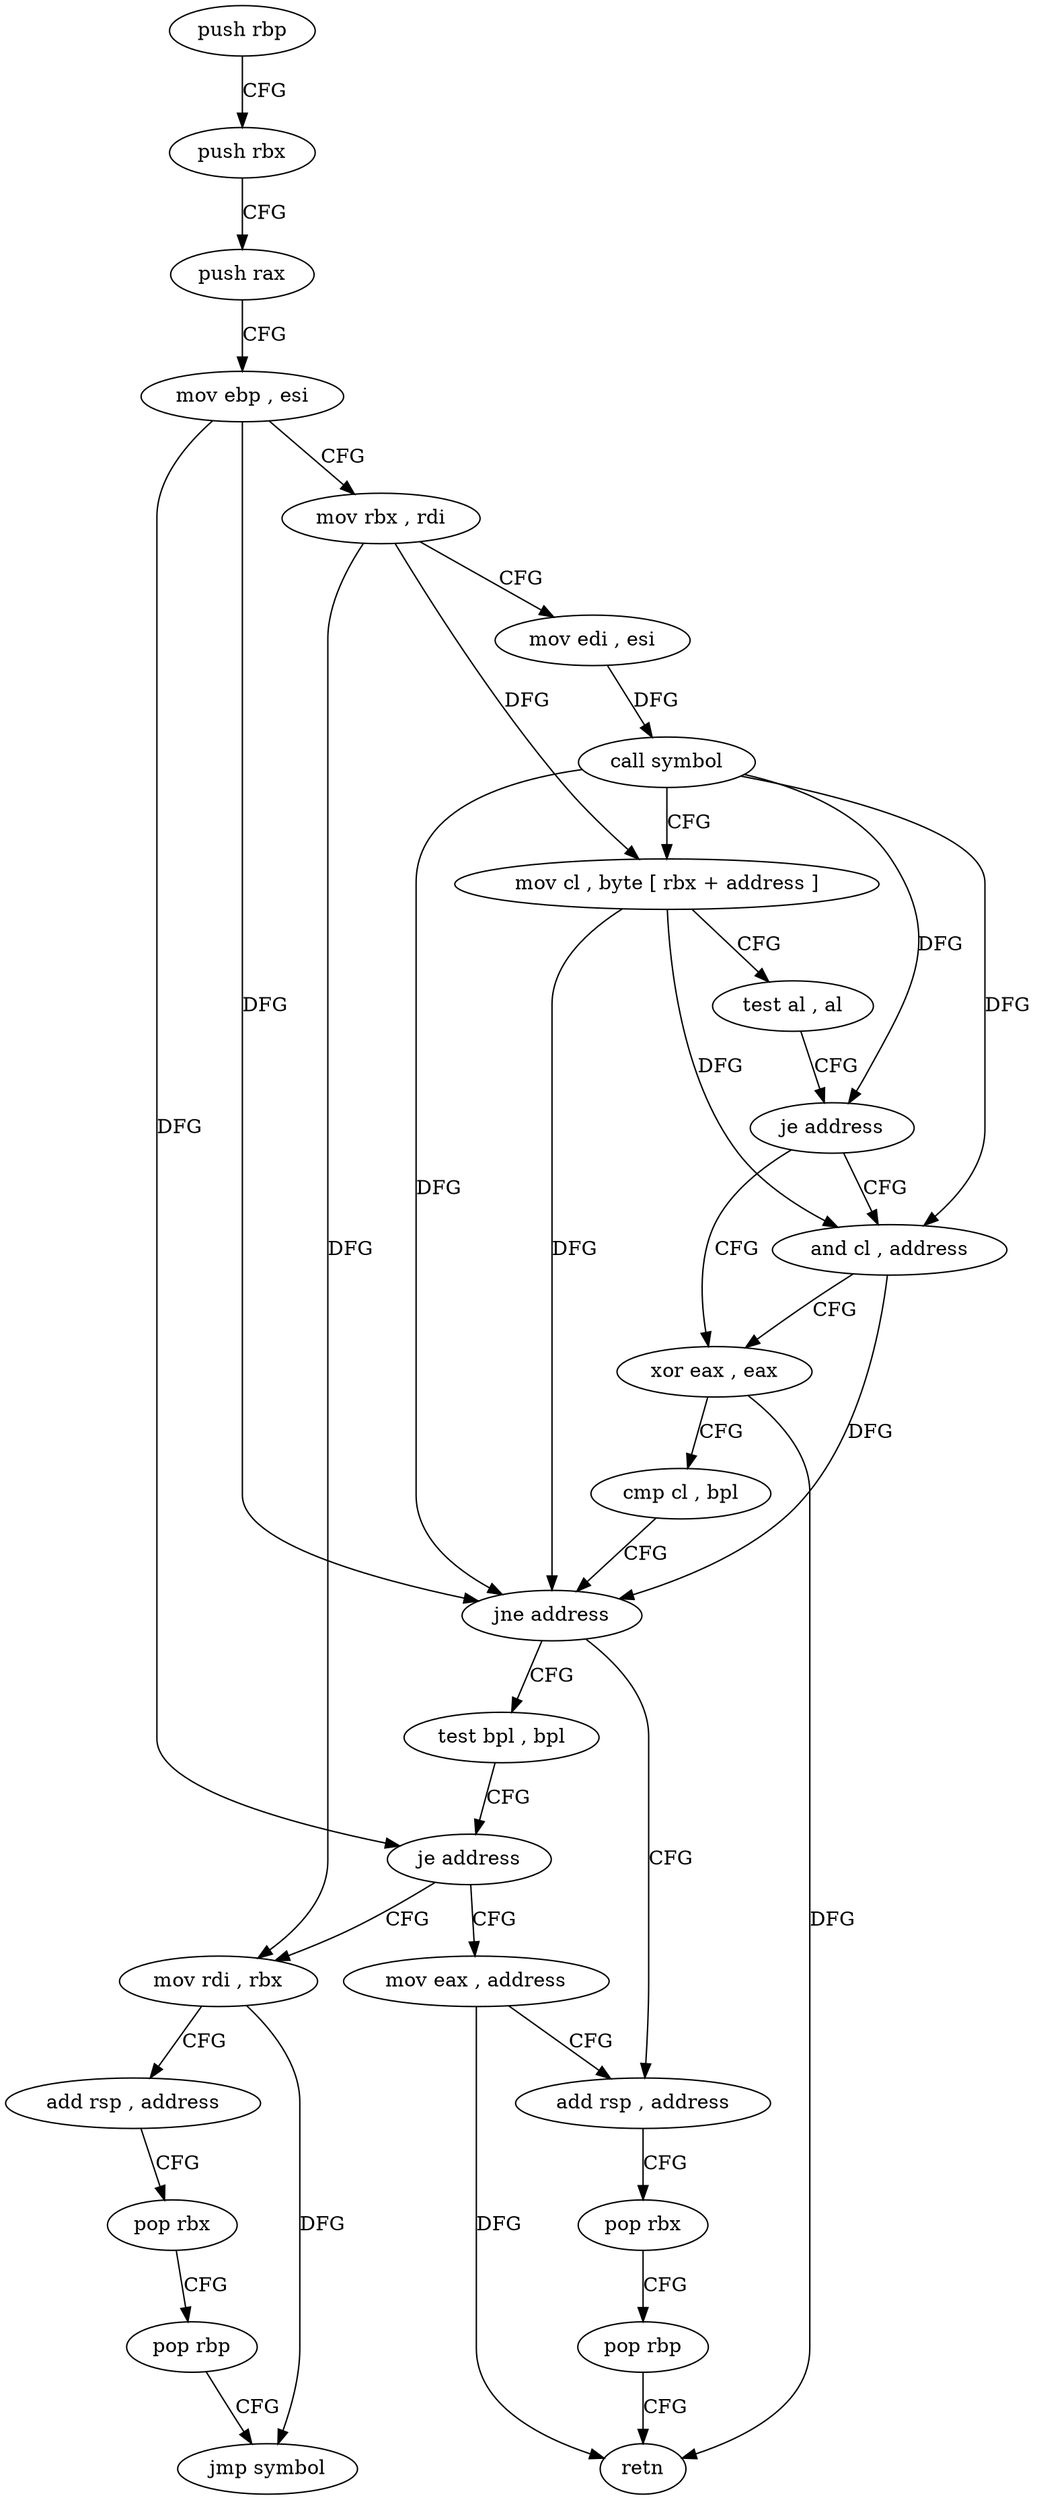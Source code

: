 digraph "func" {
"199600" [label = "push rbp" ]
"199601" [label = "push rbx" ]
"199602" [label = "push rax" ]
"199603" [label = "mov ebp , esi" ]
"199605" [label = "mov rbx , rdi" ]
"199608" [label = "mov edi , esi" ]
"199610" [label = "call symbol" ]
"199615" [label = "mov cl , byte [ rbx + address ]" ]
"199618" [label = "test al , al" ]
"199620" [label = "je address" ]
"199625" [label = "xor eax , eax" ]
"199622" [label = "and cl , address" ]
"199627" [label = "cmp cl , bpl" ]
"199630" [label = "jne address" ]
"199653" [label = "add rsp , address" ]
"199632" [label = "test bpl , bpl" ]
"199657" [label = "pop rbx" ]
"199658" [label = "pop rbp" ]
"199659" [label = "retn" ]
"199635" [label = "je address" ]
"199648" [label = "mov eax , address" ]
"199637" [label = "mov rdi , rbx" ]
"199640" [label = "add rsp , address" ]
"199644" [label = "pop rbx" ]
"199645" [label = "pop rbp" ]
"199646" [label = "jmp symbol" ]
"199600" -> "199601" [ label = "CFG" ]
"199601" -> "199602" [ label = "CFG" ]
"199602" -> "199603" [ label = "CFG" ]
"199603" -> "199605" [ label = "CFG" ]
"199603" -> "199630" [ label = "DFG" ]
"199603" -> "199635" [ label = "DFG" ]
"199605" -> "199608" [ label = "CFG" ]
"199605" -> "199615" [ label = "DFG" ]
"199605" -> "199637" [ label = "DFG" ]
"199608" -> "199610" [ label = "DFG" ]
"199610" -> "199615" [ label = "CFG" ]
"199610" -> "199620" [ label = "DFG" ]
"199610" -> "199630" [ label = "DFG" ]
"199610" -> "199622" [ label = "DFG" ]
"199615" -> "199618" [ label = "CFG" ]
"199615" -> "199630" [ label = "DFG" ]
"199615" -> "199622" [ label = "DFG" ]
"199618" -> "199620" [ label = "CFG" ]
"199620" -> "199625" [ label = "CFG" ]
"199620" -> "199622" [ label = "CFG" ]
"199625" -> "199627" [ label = "CFG" ]
"199625" -> "199659" [ label = "DFG" ]
"199622" -> "199625" [ label = "CFG" ]
"199622" -> "199630" [ label = "DFG" ]
"199627" -> "199630" [ label = "CFG" ]
"199630" -> "199653" [ label = "CFG" ]
"199630" -> "199632" [ label = "CFG" ]
"199653" -> "199657" [ label = "CFG" ]
"199632" -> "199635" [ label = "CFG" ]
"199657" -> "199658" [ label = "CFG" ]
"199658" -> "199659" [ label = "CFG" ]
"199635" -> "199648" [ label = "CFG" ]
"199635" -> "199637" [ label = "CFG" ]
"199648" -> "199653" [ label = "CFG" ]
"199648" -> "199659" [ label = "DFG" ]
"199637" -> "199640" [ label = "CFG" ]
"199637" -> "199646" [ label = "DFG" ]
"199640" -> "199644" [ label = "CFG" ]
"199644" -> "199645" [ label = "CFG" ]
"199645" -> "199646" [ label = "CFG" ]
}
